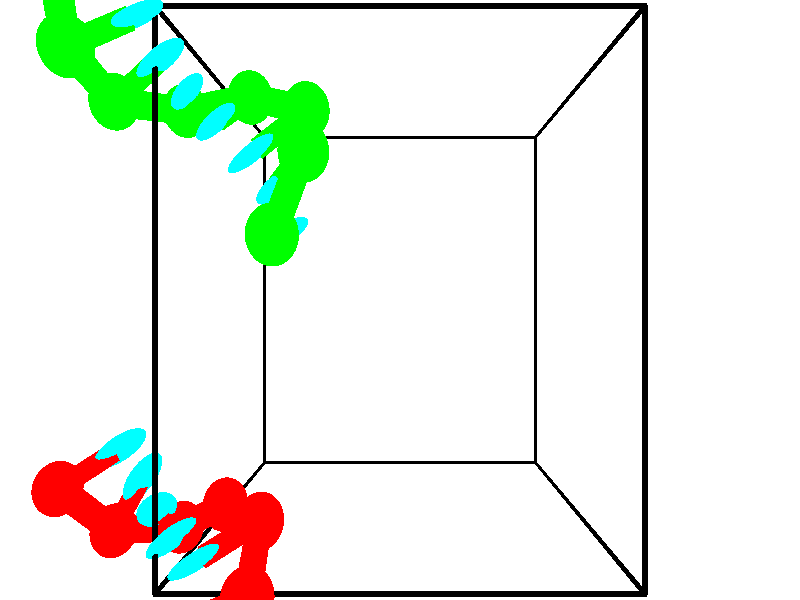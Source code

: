 // switches for output
#declare DRAW_BASES = 1; // possible values are 0, 1; only relevant for DNA ribbons
#declare DRAW_BASES_TYPE = 3; // possible values are 1, 2, 3; only relevant for DNA ribbons
#declare DRAW_FOG = 0; // set to 1 to enable fog

#include "colors.inc"

#include "transforms.inc"
background { rgb <1, 1, 1>}

#default {
   normal{
       ripples 0.25
       frequency 0.20
       turbulence 0.2
       lambda 5
   }
	finish {
		phong 0.1
		phong_size 40.
	}
}

// original window dimensions: 1024x640


// camera settings

camera {
	sky <-0, 1, 0>
	up <-0, 1, 0>
	right 1.6 * <1, 0, 0>
	location <2.5, 2.5, 11.1562>
	look_at <2.5, 2.5, 2.5>
	direction <0, 0, -8.6562>
	angle 67.0682
}


# declare cpy_camera_pos = <2.5, 2.5, 11.1562>;
# if (DRAW_FOG = 1)
fog {
	fog_type 2
	up vnormalize(cpy_camera_pos)
	color rgbt<1,1,1,0.3>
	distance 1e-5
	fog_alt 3e-3
	fog_offset 4
}
# end


// LIGHTS

# declare lum = 6;
global_settings {
	ambient_light rgb lum * <0.05, 0.05, 0.05>
	max_trace_level 15
}# declare cpy_direct_light_amount = 0.25;
light_source
{	1000 * <-1, -1, 1>,
	rgb lum * cpy_direct_light_amount
	parallel
}

light_source
{	1000 * <1, 1, -1>,
	rgb lum * cpy_direct_light_amount
	parallel
}

// strand 0

// nucleotide -1

// particle -1
sphere {
	<-1.268360, 0.767293, 4.505905> 0.250000
	pigment { color rgbt <1,0,0,0> }
	no_shadow
}
cylinder {
	<-0.954674, 0.944513, 4.332142>,  <-0.766462, 1.050846, 4.227884>, 0.100000
	pigment { color rgbt <1,0,0,0> }
	no_shadow
}
cylinder {
	<-0.954674, 0.944513, 4.332142>,  <-1.268360, 0.767293, 4.505905>, 0.100000
	pigment { color rgbt <1,0,0,0> }
	no_shadow
}

// particle -1
sphere {
	<-0.954674, 0.944513, 4.332142> 0.100000
	pigment { color rgbt <1,0,0,0> }
	no_shadow
}
sphere {
	0, 1
	scale<0.080000,0.200000,0.300000>
	matrix <0.613918, -0.655639, 0.439593,
		-0.090052, -0.611426, -0.786161,
		0.784217, 0.443052, -0.434407,
		-0.719409, 1.077429, 4.201820>
	pigment { color rgbt <0,1,1,0> }
	no_shadow
}
cylinder {
	<-0.789594, 0.291645, 4.216104>,  <-1.268360, 0.767293, 4.505905>, 0.130000
	pigment { color rgbt <1,0,0,0> }
	no_shadow
}

// nucleotide -1

// particle -1
sphere {
	<-0.789594, 0.291645, 4.216104> 0.250000
	pigment { color rgbt <1,0,0,0> }
	no_shadow
}
cylinder {
	<-0.560703, 0.606367, 4.308617>,  <-0.423369, 0.795201, 4.364125>, 0.100000
	pigment { color rgbt <1,0,0,0> }
	no_shadow
}
cylinder {
	<-0.560703, 0.606367, 4.308617>,  <-0.789594, 0.291645, 4.216104>, 0.100000
	pigment { color rgbt <1,0,0,0> }
	no_shadow
}

// particle -1
sphere {
	<-0.560703, 0.606367, 4.308617> 0.100000
	pigment { color rgbt <1,0,0,0> }
	no_shadow
}
sphere {
	0, 1
	scale<0.080000,0.200000,0.300000>
	matrix <0.686720, -0.613878, 0.389318,
		0.448298, -0.063952, -0.891594,
		0.572228, 0.786806, 0.231283,
		-0.389035, 0.842409, 4.378002>
	pigment { color rgbt <0,1,1,0> }
	no_shadow
}
cylinder {
	<-0.098809, 0.247838, 3.967587>,  <-0.789594, 0.291645, 4.216104>, 0.130000
	pigment { color rgbt <1,0,0,0> }
	no_shadow
}

// nucleotide -1

// particle -1
sphere {
	<-0.098809, 0.247838, 3.967587> 0.250000
	pigment { color rgbt <1,0,0,0> }
	no_shadow
}
cylinder {
	<-0.126217, 0.446154, 4.313881>,  <-0.142661, 0.565143, 4.521657>, 0.100000
	pigment { color rgbt <1,0,0,0> }
	no_shadow
}
cylinder {
	<-0.126217, 0.446154, 4.313881>,  <-0.098809, 0.247838, 3.967587>, 0.100000
	pigment { color rgbt <1,0,0,0> }
	no_shadow
}

// particle -1
sphere {
	<-0.126217, 0.446154, 4.313881> 0.100000
	pigment { color rgbt <1,0,0,0> }
	no_shadow
}
sphere {
	0, 1
	scale<0.080000,0.200000,0.300000>
	matrix <0.594521, -0.676570, 0.434510,
		0.801156, 0.544470, -0.248399,
		-0.068519, 0.495788, 0.865736,
		-0.146772, 0.594890, 4.573602>
	pigment { color rgbt <0,1,1,0> }
	no_shadow
}
cylinder {
	<0.503599, 0.551173, 4.249747>,  <-0.098809, 0.247838, 3.967587>, 0.130000
	pigment { color rgbt <1,0,0,0> }
	no_shadow
}

// nucleotide -1

// particle -1
sphere {
	<0.503599, 0.551173, 4.249747> 0.250000
	pigment { color rgbt <1,0,0,0> }
	no_shadow
}
cylinder {
	<0.275581, 0.473413, 4.569061>,  <0.138771, 0.426758, 4.760650>, 0.100000
	pigment { color rgbt <1,0,0,0> }
	no_shadow
}
cylinder {
	<0.275581, 0.473413, 4.569061>,  <0.503599, 0.551173, 4.249747>, 0.100000
	pigment { color rgbt <1,0,0,0> }
	no_shadow
}

// particle -1
sphere {
	<0.275581, 0.473413, 4.569061> 0.100000
	pigment { color rgbt <1,0,0,0> }
	no_shadow
}
sphere {
	0, 1
	scale<0.080000,0.200000,0.300000>
	matrix <0.651407, -0.699062, 0.294925,
		0.500718, 0.688129, 0.525128,
		-0.570044, -0.194398, 0.798285,
		0.104568, 0.415094, 4.808547>
	pigment { color rgbt <0,1,1,0> }
	no_shadow
}
cylinder {
	<1.022660, 0.555968, 4.788204>,  <0.503599, 0.551173, 4.249747>, 0.130000
	pigment { color rgbt <1,0,0,0> }
	no_shadow
}

// nucleotide -1

// particle -1
sphere {
	<1.022660, 0.555968, 4.788204> 0.250000
	pigment { color rgbt <1,0,0,0> }
	no_shadow
}
cylinder {
	<0.671135, 0.390615, 4.883539>,  <0.460220, 0.291404, 4.940741>, 0.100000
	pigment { color rgbt <1,0,0,0> }
	no_shadow
}
cylinder {
	<0.671135, 0.390615, 4.883539>,  <1.022660, 0.555968, 4.788204>, 0.100000
	pigment { color rgbt <1,0,0,0> }
	no_shadow
}

// particle -1
sphere {
	<0.671135, 0.390615, 4.883539> 0.100000
	pigment { color rgbt <1,0,0,0> }
	no_shadow
}
sphere {
	0, 1
	scale<0.080000,0.200000,0.300000>
	matrix <0.466592, -0.849043, 0.247827,
		0.099913, 0.329000, 0.939029,
		-0.878811, -0.413382, 0.238339,
		0.407492, 0.266601, 4.955041>
	pigment { color rgbt <0,1,1,0> }
	no_shadow
}
cylinder {
	<1.073395, 0.171594, 5.522465>,  <1.022660, 0.555968, 4.788204>, 0.130000
	pigment { color rgbt <1,0,0,0> }
	no_shadow
}

// nucleotide -1

// particle -1
sphere {
	<1.073395, 0.171594, 5.522465> 0.250000
	pigment { color rgbt <1,0,0,0> }
	no_shadow
}
cylinder {
	<0.771824, 0.010271, 5.315029>,  <0.590881, -0.086523, 5.190567>, 0.100000
	pigment { color rgbt <1,0,0,0> }
	no_shadow
}
cylinder {
	<0.771824, 0.010271, 5.315029>,  <1.073395, 0.171594, 5.522465>, 0.100000
	pigment { color rgbt <1,0,0,0> }
	no_shadow
}

// particle -1
sphere {
	<0.771824, 0.010271, 5.315029> 0.100000
	pigment { color rgbt <1,0,0,0> }
	no_shadow
}
sphere {
	0, 1
	scale<0.080000,0.200000,0.300000>
	matrix <0.335738, -0.915047, 0.223537,
		-0.564688, -0.005580, 0.825285,
		-0.753928, -0.403308, -0.518590,
		0.545646, -0.110721, 5.159452>
	pigment { color rgbt <0,1,1,0> }
	no_shadow
}
cylinder {
	<0.759501, -0.246346, 5.960078>,  <1.073395, 0.171594, 5.522465>, 0.130000
	pigment { color rgbt <1,0,0,0> }
	no_shadow
}

// nucleotide -1

// particle -1
sphere {
	<0.759501, -0.246346, 5.960078> 0.250000
	pigment { color rgbt <1,0,0,0> }
	no_shadow
}
cylinder {
	<0.699970, -0.355289, 5.579832>,  <0.664252, -0.420656, 5.351684>, 0.100000
	pigment { color rgbt <1,0,0,0> }
	no_shadow
}
cylinder {
	<0.699970, -0.355289, 5.579832>,  <0.759501, -0.246346, 5.960078>, 0.100000
	pigment { color rgbt <1,0,0,0> }
	no_shadow
}

// particle -1
sphere {
	<0.699970, -0.355289, 5.579832> 0.100000
	pigment { color rgbt <1,0,0,0> }
	no_shadow
}
sphere {
	0, 1
	scale<0.080000,0.200000,0.300000>
	matrix <0.450475, -0.874453, 0.180012,
		-0.880297, -0.401438, 0.252834,
		-0.148828, -0.272360, -0.950616,
		0.655322, -0.436997, 5.294647>
	pigment { color rgbt <0,1,1,0> }
	no_shadow
}
cylinder {
	<0.542229, -0.868250, 6.078427>,  <0.759501, -0.246346, 5.960078>, 0.130000
	pigment { color rgbt <1,0,0,0> }
	no_shadow
}

// nucleotide -1

// particle -1
sphere {
	<0.542229, -0.868250, 6.078427> 0.250000
	pigment { color rgbt <1,0,0,0> }
	no_shadow
}
cylinder {
	<0.663414, -0.839897, 5.698282>,  <0.736125, -0.822885, 5.470195>, 0.100000
	pigment { color rgbt <1,0,0,0> }
	no_shadow
}
cylinder {
	<0.663414, -0.839897, 5.698282>,  <0.542229, -0.868250, 6.078427>, 0.100000
	pigment { color rgbt <1,0,0,0> }
	no_shadow
}

// particle -1
sphere {
	<0.663414, -0.839897, 5.698282> 0.100000
	pigment { color rgbt <1,0,0,0> }
	no_shadow
}
sphere {
	0, 1
	scale<0.080000,0.200000,0.300000>
	matrix <0.461259, -0.883548, 0.081143,
		-0.833939, -0.462946, -0.300377,
		0.302962, 0.070883, -0.950363,
		0.754302, -0.818632, 5.413173>
	pigment { color rgbt <0,1,1,0> }
	no_shadow
}
// strand 1

// nucleotide -1

// particle -1
sphere {
	<1.292216, 3.014341, 5.458617> 0.250000
	pigment { color rgbt <0,1,0,0> }
	no_shadow
}
cylinder {
	<1.318947, 3.072468, 5.063766>,  <1.334985, 3.107344, 4.826856>, 0.100000
	pigment { color rgbt <0,1,0,0> }
	no_shadow
}
cylinder {
	<1.318947, 3.072468, 5.063766>,  <1.292216, 3.014341, 5.458617>, 0.100000
	pigment { color rgbt <0,1,0,0> }
	no_shadow
}

// particle -1
sphere {
	<1.318947, 3.072468, 5.063766> 0.100000
	pigment { color rgbt <0,1,0,0> }
	no_shadow
}
sphere {
	0, 1
	scale<0.080000,0.200000,0.300000>
	matrix <-0.456958, 0.883940, 0.099190,
		0.886975, 0.444446, 0.125473,
		0.066826, 0.145315, -0.987126,
		1.338995, 3.116063, 4.767629>
	pigment { color rgbt <0,1,1,0> }
	no_shadow
}
cylinder {
	<1.556094, 3.711091, 5.251927>,  <1.292216, 3.014341, 5.458617>, 0.130000
	pigment { color rgbt <0,1,0,0> }
	no_shadow
}

// nucleotide -1

// particle -1
sphere {
	<1.556094, 3.711091, 5.251927> 0.250000
	pigment { color rgbt <0,1,0,0> }
	no_shadow
}
cylinder {
	<1.333145, 3.591759, 4.942001>,  <1.199376, 3.520159, 4.756046>, 0.100000
	pigment { color rgbt <0,1,0,0> }
	no_shadow
}
cylinder {
	<1.333145, 3.591759, 4.942001>,  <1.556094, 3.711091, 5.251927>, 0.100000
	pigment { color rgbt <0,1,0,0> }
	no_shadow
}

// particle -1
sphere {
	<1.333145, 3.591759, 4.942001> 0.100000
	pigment { color rgbt <0,1,0,0> }
	no_shadow
}
sphere {
	0, 1
	scale<0.080000,0.200000,0.300000>
	matrix <-0.504967, 0.862577, 0.031132,
		0.659049, 0.408607, -0.631423,
		-0.557371, -0.298330, -0.774814,
		1.165934, 3.502260, 4.709557>
	pigment { color rgbt <0,1,1,0> }
	no_shadow
}
cylinder {
	<1.488762, 4.208853, 4.639146>,  <1.556094, 3.711091, 5.251927>, 0.130000
	pigment { color rgbt <0,1,0,0> }
	no_shadow
}

// nucleotide -1

// particle -1
sphere {
	<1.488762, 4.208853, 4.639146> 0.250000
	pigment { color rgbt <0,1,0,0> }
	no_shadow
}
cylinder {
	<1.170647, 3.975697, 4.705784>,  <0.979777, 3.835803, 4.745767>, 0.100000
	pigment { color rgbt <0,1,0,0> }
	no_shadow
}
cylinder {
	<1.170647, 3.975697, 4.705784>,  <1.488762, 4.208853, 4.639146>, 0.100000
	pigment { color rgbt <0,1,0,0> }
	no_shadow
}

// particle -1
sphere {
	<1.170647, 3.975697, 4.705784> 0.100000
	pigment { color rgbt <0,1,0,0> }
	no_shadow
}
sphere {
	0, 1
	scale<0.080000,0.200000,0.300000>
	matrix <-0.552724, 0.810062, 0.195692,
		-0.249019, 0.063551, -0.966411,
		-0.795289, -0.582890, 0.166595,
		0.932060, 3.800830, 4.755762>
	pigment { color rgbt <0,1,1,0> }
	no_shadow
}
cylinder {
	<0.790472, 4.427409, 4.253994>,  <1.488762, 4.208853, 4.639146>, 0.130000
	pigment { color rgbt <0,1,0,0> }
	no_shadow
}

// nucleotide -1

// particle -1
sphere {
	<0.790472, 4.427409, 4.253994> 0.250000
	pigment { color rgbt <0,1,0,0> }
	no_shadow
}
cylinder {
	<0.662041, 4.219604, 4.570732>,  <0.584982, 4.094922, 4.760775>, 0.100000
	pigment { color rgbt <0,1,0,0> }
	no_shadow
}
cylinder {
	<0.662041, 4.219604, 4.570732>,  <0.790472, 4.427409, 4.253994>, 0.100000
	pigment { color rgbt <0,1,0,0> }
	no_shadow
}

// particle -1
sphere {
	<0.662041, 4.219604, 4.570732> 0.100000
	pigment { color rgbt <0,1,0,0> }
	no_shadow
}
sphere {
	0, 1
	scale<0.080000,0.200000,0.300000>
	matrix <-0.653898, 0.726433, 0.211454,
		-0.685074, -0.449892, -0.572949,
		-0.321078, -0.519512, 0.791844,
		0.565717, 4.063751, 4.808285>
	pigment { color rgbt <0,1,1,0> }
	no_shadow
}
cylinder {
	<0.044878, 4.307343, 4.227018>,  <0.790472, 4.427409, 4.253994>, 0.130000
	pigment { color rgbt <0,1,0,0> }
	no_shadow
}

// nucleotide -1

// particle -1
sphere {
	<0.044878, 4.307343, 4.227018> 0.250000
	pigment { color rgbt <0,1,0,0> }
	no_shadow
}
cylinder {
	<0.183525, 4.305260, 4.602215>,  <0.266714, 4.304010, 4.827333>, 0.100000
	pigment { color rgbt <0,1,0,0> }
	no_shadow
}
cylinder {
	<0.183525, 4.305260, 4.602215>,  <0.044878, 4.307343, 4.227018>, 0.100000
	pigment { color rgbt <0,1,0,0> }
	no_shadow
}

// particle -1
sphere {
	<0.183525, 4.305260, 4.602215> 0.100000
	pigment { color rgbt <0,1,0,0> }
	no_shadow
}
sphere {
	0, 1
	scale<0.080000,0.200000,0.300000>
	matrix <-0.631924, 0.737708, 0.237611,
		-0.693201, -0.675100, 0.252413,
		0.346618, -0.005206, 0.937992,
		0.287511, 4.303698, 4.883612>
	pigment { color rgbt <0,1,1,0> }
	no_shadow
}
cylinder {
	<-0.559803, 4.269564, 4.687324>,  <0.044878, 4.307343, 4.227018>, 0.130000
	pigment { color rgbt <0,1,0,0> }
	no_shadow
}

// nucleotide -1

// particle -1
sphere {
	<-0.559803, 4.269564, 4.687324> 0.250000
	pigment { color rgbt <0,1,0,0> }
	no_shadow
}
cylinder {
	<-0.225594, 4.443619, 4.821522>,  <-0.025068, 4.548052, 4.902040>, 0.100000
	pigment { color rgbt <0,1,0,0> }
	no_shadow
}
cylinder {
	<-0.225594, 4.443619, 4.821522>,  <-0.559803, 4.269564, 4.687324>, 0.100000
	pigment { color rgbt <0,1,0,0> }
	no_shadow
}

// particle -1
sphere {
	<-0.225594, 4.443619, 4.821522> 0.100000
	pigment { color rgbt <0,1,0,0> }
	no_shadow
}
sphere {
	0, 1
	scale<0.080000,0.200000,0.300000>
	matrix <-0.496148, 0.859852, 0.120386,
		-0.236091, -0.267040, 0.934318,
		0.835523, 0.435138, 0.335495,
		0.025063, 4.574160, 4.922170>
	pigment { color rgbt <0,1,1,0> }
	no_shadow
}
cylinder {
	<-0.709135, 4.536404, 5.354198>,  <-0.559803, 4.269564, 4.687324>, 0.130000
	pigment { color rgbt <0,1,0,0> }
	no_shadow
}

// nucleotide -1

// particle -1
sphere {
	<-0.709135, 4.536404, 5.354198> 0.250000
	pigment { color rgbt <0,1,0,0> }
	no_shadow
}
cylinder {
	<-0.393845, 4.731686, 5.204342>,  <-0.204670, 4.848855, 5.114428>, 0.100000
	pigment { color rgbt <0,1,0,0> }
	no_shadow
}
cylinder {
	<-0.393845, 4.731686, 5.204342>,  <-0.709135, 4.536404, 5.354198>, 0.100000
	pigment { color rgbt <0,1,0,0> }
	no_shadow
}

// particle -1
sphere {
	<-0.393845, 4.731686, 5.204342> 0.100000
	pigment { color rgbt <0,1,0,0> }
	no_shadow
}
sphere {
	0, 1
	scale<0.080000,0.200000,0.300000>
	matrix <-0.405745, 0.870017, 0.280074,
		0.462678, -0.068753, 0.883856,
		0.788226, 0.488205, -0.374641,
		-0.157377, 4.878147, 5.091949>
	pigment { color rgbt <0,1,1,0> }
	no_shadow
}
cylinder {
	<-0.538308, 5.020461, 5.900399>,  <-0.709135, 4.536404, 5.354198>, 0.130000
	pigment { color rgbt <0,1,0,0> }
	no_shadow
}

// nucleotide -1

// particle -1
sphere {
	<-0.538308, 5.020461, 5.900399> 0.250000
	pigment { color rgbt <0,1,0,0> }
	no_shadow
}
cylinder {
	<-0.369781, 5.137684, 5.557095>,  <-0.268666, 5.208017, 5.351112>, 0.100000
	pigment { color rgbt <0,1,0,0> }
	no_shadow
}
cylinder {
	<-0.369781, 5.137684, 5.557095>,  <-0.538308, 5.020461, 5.900399>, 0.100000
	pigment { color rgbt <0,1,0,0> }
	no_shadow
}

// particle -1
sphere {
	<-0.369781, 5.137684, 5.557095> 0.100000
	pigment { color rgbt <0,1,0,0> }
	no_shadow
}
sphere {
	0, 1
	scale<0.080000,0.200000,0.300000>
	matrix <-0.358396, 0.923123, 0.139270,
		0.833094, 0.248920, 0.493956,
		0.421316, 0.293057, -0.858261,
		-0.243387, 5.225601, 5.299616>
	pigment { color rgbt <0,1,1,0> }
	no_shadow
}
// box output
cylinder {
	<0.000000, 0.000000, 0.000000>,  <5.000000, 0.000000, 0.000000>, 0.025000
	pigment { color rgbt <0,0,0,0> }
	no_shadow
}
cylinder {
	<0.000000, 0.000000, 0.000000>,  <0.000000, 5.000000, 0.000000>, 0.025000
	pigment { color rgbt <0,0,0,0> }
	no_shadow
}
cylinder {
	<0.000000, 0.000000, 0.000000>,  <0.000000, 0.000000, 5.000000>, 0.025000
	pigment { color rgbt <0,0,0,0> }
	no_shadow
}
cylinder {
	<5.000000, 5.000000, 5.000000>,  <0.000000, 5.000000, 5.000000>, 0.025000
	pigment { color rgbt <0,0,0,0> }
	no_shadow
}
cylinder {
	<5.000000, 5.000000, 5.000000>,  <5.000000, 0.000000, 5.000000>, 0.025000
	pigment { color rgbt <0,0,0,0> }
	no_shadow
}
cylinder {
	<5.000000, 5.000000, 5.000000>,  <5.000000, 5.000000, 0.000000>, 0.025000
	pigment { color rgbt <0,0,0,0> }
	no_shadow
}
cylinder {
	<0.000000, 0.000000, 5.000000>,  <0.000000, 5.000000, 5.000000>, 0.025000
	pigment { color rgbt <0,0,0,0> }
	no_shadow
}
cylinder {
	<0.000000, 0.000000, 5.000000>,  <5.000000, 0.000000, 5.000000>, 0.025000
	pigment { color rgbt <0,0,0,0> }
	no_shadow
}
cylinder {
	<5.000000, 5.000000, 0.000000>,  <0.000000, 5.000000, 0.000000>, 0.025000
	pigment { color rgbt <0,0,0,0> }
	no_shadow
}
cylinder {
	<5.000000, 5.000000, 0.000000>,  <5.000000, 0.000000, 0.000000>, 0.025000
	pigment { color rgbt <0,0,0,0> }
	no_shadow
}
cylinder {
	<5.000000, 0.000000, 5.000000>,  <5.000000, 0.000000, 0.000000>, 0.025000
	pigment { color rgbt <0,0,0,0> }
	no_shadow
}
cylinder {
	<0.000000, 5.000000, 0.000000>,  <0.000000, 5.000000, 5.000000>, 0.025000
	pigment { color rgbt <0,0,0,0> }
	no_shadow
}
// end of box output
